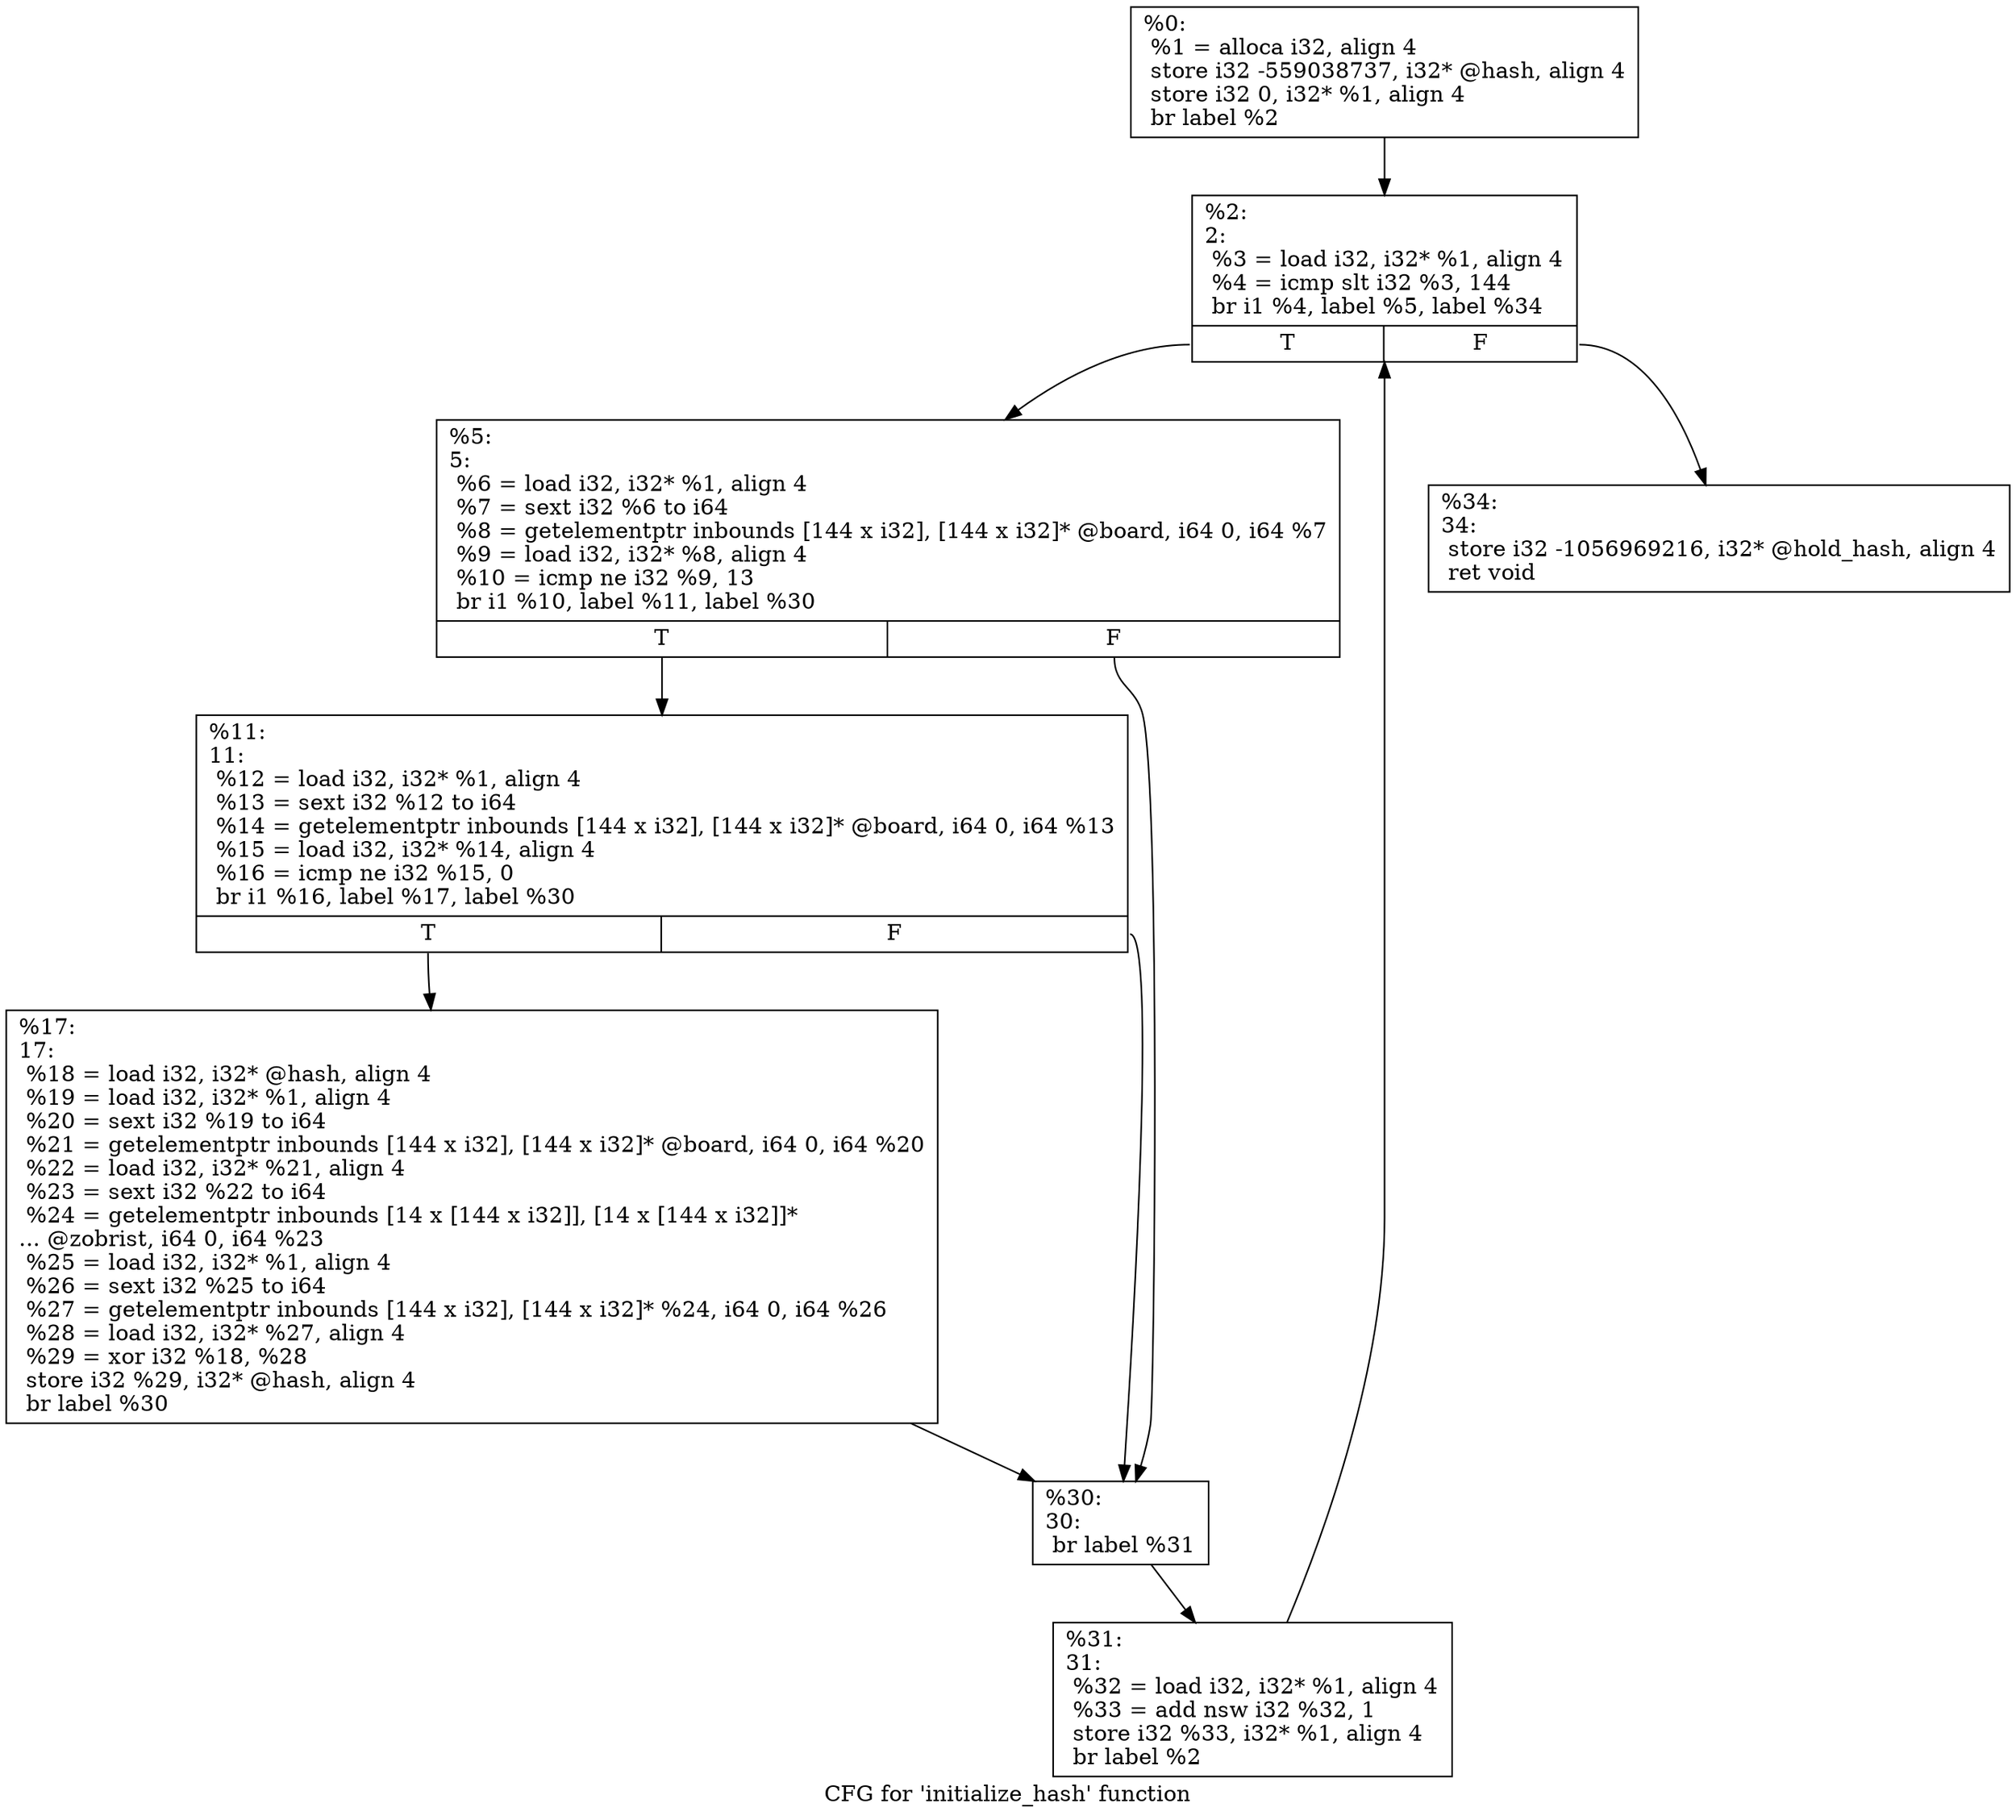 digraph "CFG for 'initialize_hash' function" {
	label="CFG for 'initialize_hash' function";

	Node0x255d300 [shape=record,label="{%0:\l  %1 = alloca i32, align 4\l  store i32 -559038737, i32* @hash, align 4\l  store i32 0, i32* %1, align 4\l  br label %2\l}"];
	Node0x255d300 -> Node0x255e2b0;
	Node0x255e2b0 [shape=record,label="{%2:\l2:                                                \l  %3 = load i32, i32* %1, align 4\l  %4 = icmp slt i32 %3, 144\l  br i1 %4, label %5, label %34\l|{<s0>T|<s1>F}}"];
	Node0x255e2b0:s0 -> Node0x255e300;
	Node0x255e2b0:s1 -> Node0x255e490;
	Node0x255e300 [shape=record,label="{%5:\l5:                                                \l  %6 = load i32, i32* %1, align 4\l  %7 = sext i32 %6 to i64\l  %8 = getelementptr inbounds [144 x i32], [144 x i32]* @board, i64 0, i64 %7\l  %9 = load i32, i32* %8, align 4\l  %10 = icmp ne i32 %9, 13\l  br i1 %10, label %11, label %30\l|{<s0>T|<s1>F}}"];
	Node0x255e300:s0 -> Node0x255e350;
	Node0x255e300:s1 -> Node0x255e3f0;
	Node0x255e350 [shape=record,label="{%11:\l11:                                               \l  %12 = load i32, i32* %1, align 4\l  %13 = sext i32 %12 to i64\l  %14 = getelementptr inbounds [144 x i32], [144 x i32]* @board, i64 0, i64 %13\l  %15 = load i32, i32* %14, align 4\l  %16 = icmp ne i32 %15, 0\l  br i1 %16, label %17, label %30\l|{<s0>T|<s1>F}}"];
	Node0x255e350:s0 -> Node0x255e3a0;
	Node0x255e350:s1 -> Node0x255e3f0;
	Node0x255e3a0 [shape=record,label="{%17:\l17:                                               \l  %18 = load i32, i32* @hash, align 4\l  %19 = load i32, i32* %1, align 4\l  %20 = sext i32 %19 to i64\l  %21 = getelementptr inbounds [144 x i32], [144 x i32]* @board, i64 0, i64 %20\l  %22 = load i32, i32* %21, align 4\l  %23 = sext i32 %22 to i64\l  %24 = getelementptr inbounds [14 x [144 x i32]], [14 x [144 x i32]]*\l... @zobrist, i64 0, i64 %23\l  %25 = load i32, i32* %1, align 4\l  %26 = sext i32 %25 to i64\l  %27 = getelementptr inbounds [144 x i32], [144 x i32]* %24, i64 0, i64 %26\l  %28 = load i32, i32* %27, align 4\l  %29 = xor i32 %18, %28\l  store i32 %29, i32* @hash, align 4\l  br label %30\l}"];
	Node0x255e3a0 -> Node0x255e3f0;
	Node0x255e3f0 [shape=record,label="{%30:\l30:                                               \l  br label %31\l}"];
	Node0x255e3f0 -> Node0x255e440;
	Node0x255e440 [shape=record,label="{%31:\l31:                                               \l  %32 = load i32, i32* %1, align 4\l  %33 = add nsw i32 %32, 1\l  store i32 %33, i32* %1, align 4\l  br label %2\l}"];
	Node0x255e440 -> Node0x255e2b0;
	Node0x255e490 [shape=record,label="{%34:\l34:                                               \l  store i32 -1056969216, i32* @hold_hash, align 4\l  ret void\l}"];
}
